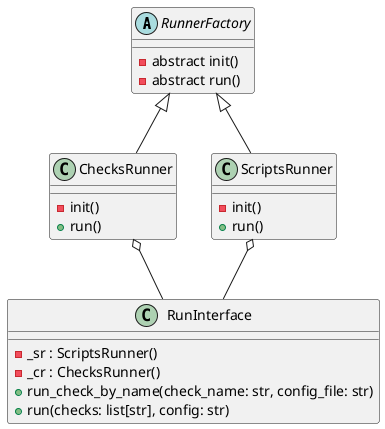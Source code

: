 @startuml
abstract class RunnerFactory {
    - abstract init()
    - abstract run()
}

class ChecksRunner extends RunnerFactory {
    - init()
    + run()
}

class ScriptsRunner extends RunnerFactory {
    - init()
    + run()
}

class RunInterface {
    - _sr : ScriptsRunner()
    - _cr : ChecksRunner()
    + run_check_by_name(check_name: str, config_file: str)
    + run(checks: list[str], config: str)
}

ScriptsRunner o-- RunInterface
ChecksRunner o-- RunInterface
@enduml